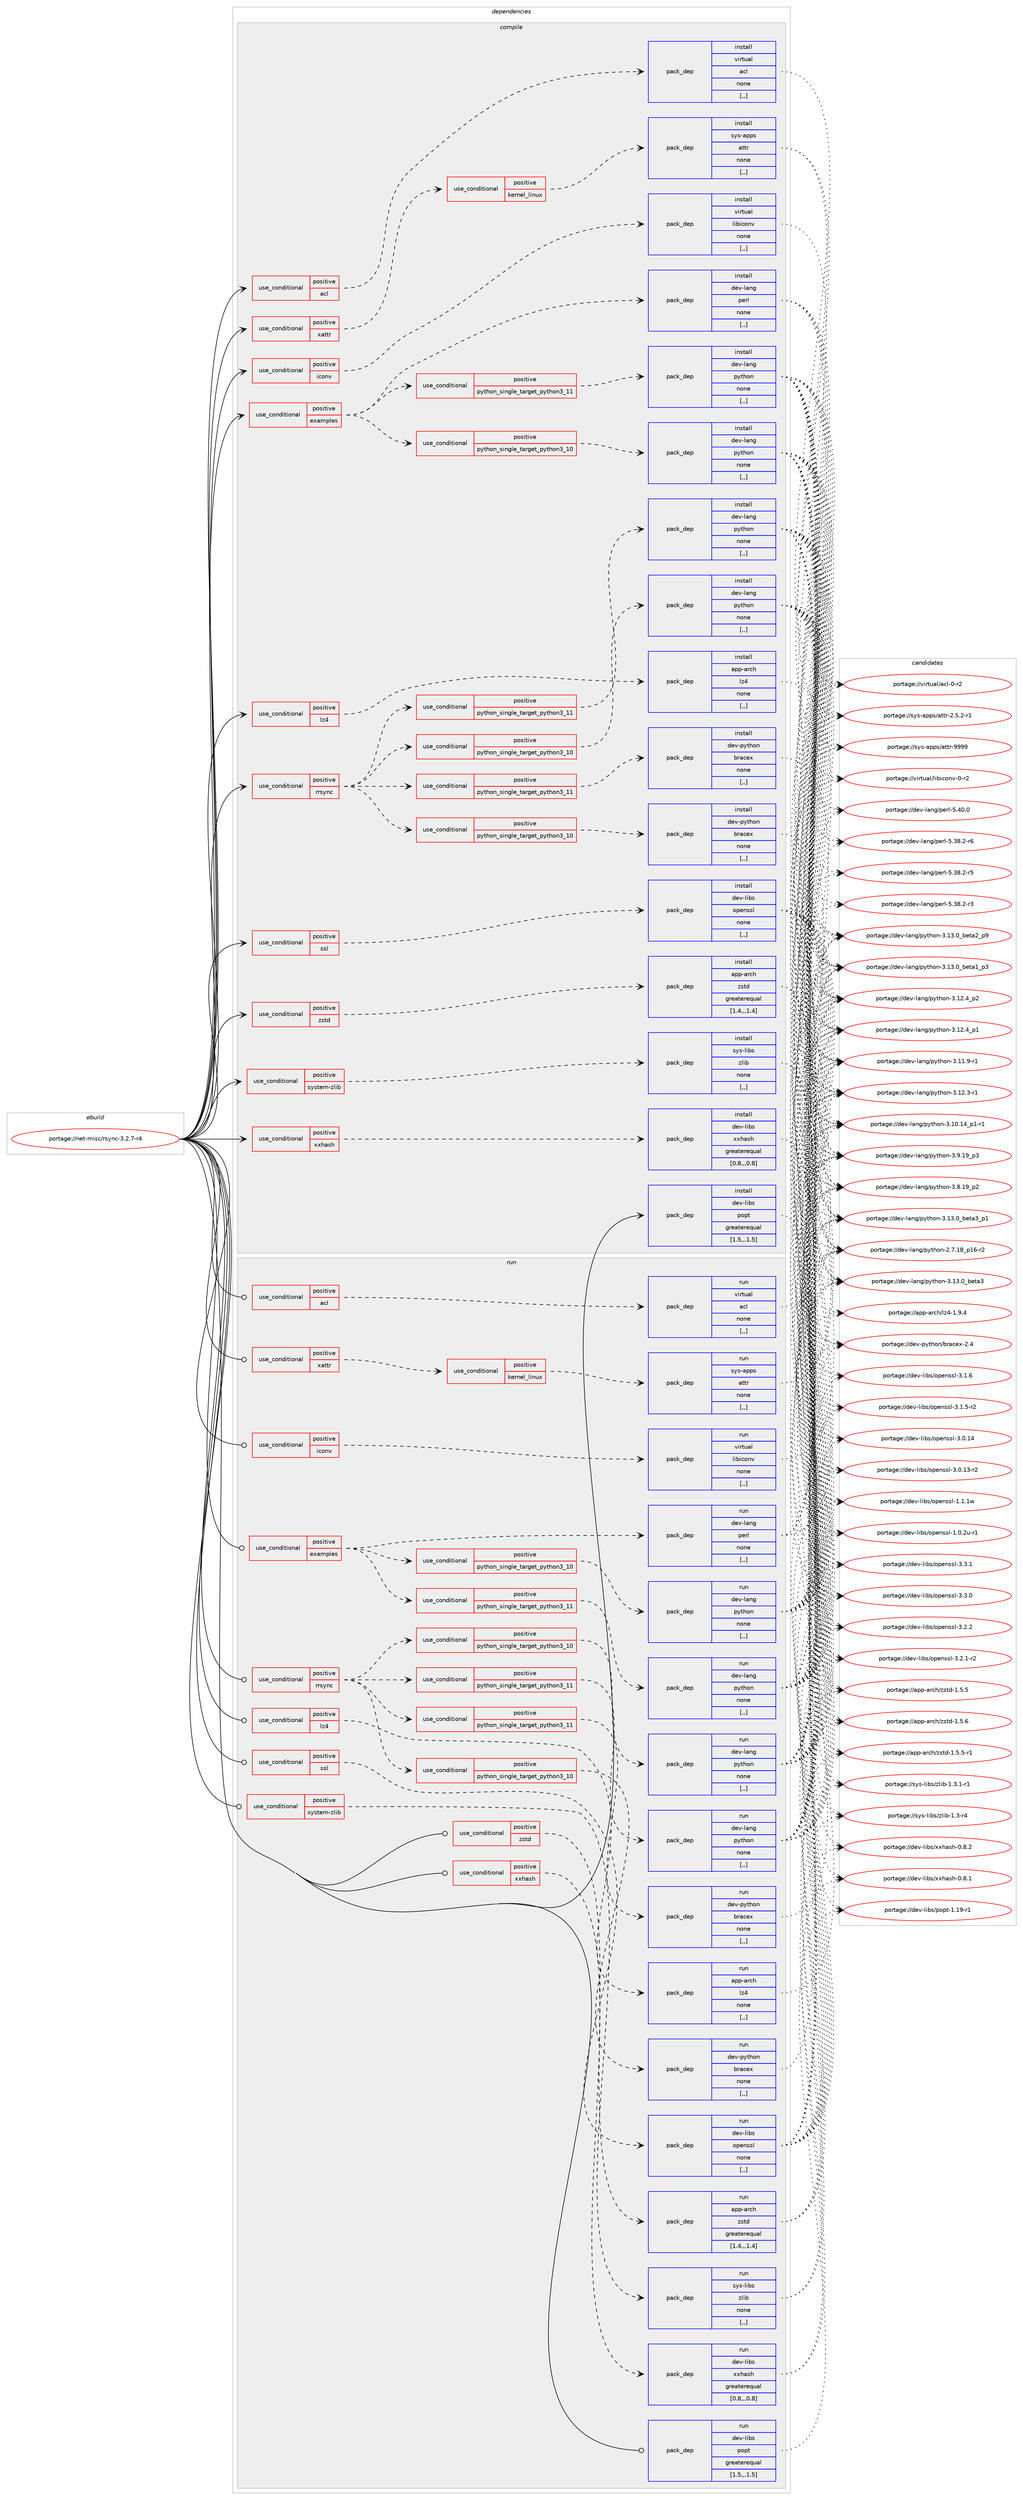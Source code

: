 digraph prolog {

# *************
# Graph options
# *************

newrank=true;
concentrate=true;
compound=true;
graph [rankdir=LR,fontname=Helvetica,fontsize=10,ranksep=1.5];#, ranksep=2.5, nodesep=0.2];
edge  [arrowhead=vee];
node  [fontname=Helvetica,fontsize=10];

# **********
# The ebuild
# **********

subgraph cluster_leftcol {
color=gray;
rank=same;
label=<<i>ebuild</i>>;
id [label="portage://net-misc/rsync-3.2.7-r4", color=red, width=4, href="../net-misc/rsync-3.2.7-r4.svg"];
}

# ****************
# The dependencies
# ****************

subgraph cluster_midcol {
color=gray;
label=<<i>dependencies</i>>;
subgraph cluster_compile {
fillcolor="#eeeeee";
style=filled;
label=<<i>compile</i>>;
subgraph cond98300 {
dependency372458 [label=<<TABLE BORDER="0" CELLBORDER="1" CELLSPACING="0" CELLPADDING="4"><TR><TD ROWSPAN="3" CELLPADDING="10">use_conditional</TD></TR><TR><TD>positive</TD></TR><TR><TD>acl</TD></TR></TABLE>>, shape=none, color=red];
subgraph pack271463 {
dependency372459 [label=<<TABLE BORDER="0" CELLBORDER="1" CELLSPACING="0" CELLPADDING="4" WIDTH="220"><TR><TD ROWSPAN="6" CELLPADDING="30">pack_dep</TD></TR><TR><TD WIDTH="110">install</TD></TR><TR><TD>virtual</TD></TR><TR><TD>acl</TD></TR><TR><TD>none</TD></TR><TR><TD>[,,]</TD></TR></TABLE>>, shape=none, color=blue];
}
dependency372458:e -> dependency372459:w [weight=20,style="dashed",arrowhead="vee"];
}
id:e -> dependency372458:w [weight=20,style="solid",arrowhead="vee"];
subgraph cond98301 {
dependency372460 [label=<<TABLE BORDER="0" CELLBORDER="1" CELLSPACING="0" CELLPADDING="4"><TR><TD ROWSPAN="3" CELLPADDING="10">use_conditional</TD></TR><TR><TD>positive</TD></TR><TR><TD>examples</TD></TR></TABLE>>, shape=none, color=red];
subgraph cond98302 {
dependency372461 [label=<<TABLE BORDER="0" CELLBORDER="1" CELLSPACING="0" CELLPADDING="4"><TR><TD ROWSPAN="3" CELLPADDING="10">use_conditional</TD></TR><TR><TD>positive</TD></TR><TR><TD>python_single_target_python3_10</TD></TR></TABLE>>, shape=none, color=red];
subgraph pack271464 {
dependency372462 [label=<<TABLE BORDER="0" CELLBORDER="1" CELLSPACING="0" CELLPADDING="4" WIDTH="220"><TR><TD ROWSPAN="6" CELLPADDING="30">pack_dep</TD></TR><TR><TD WIDTH="110">install</TD></TR><TR><TD>dev-lang</TD></TR><TR><TD>python</TD></TR><TR><TD>none</TD></TR><TR><TD>[,,]</TD></TR></TABLE>>, shape=none, color=blue];
}
dependency372461:e -> dependency372462:w [weight=20,style="dashed",arrowhead="vee"];
}
dependency372460:e -> dependency372461:w [weight=20,style="dashed",arrowhead="vee"];
subgraph cond98303 {
dependency372463 [label=<<TABLE BORDER="0" CELLBORDER="1" CELLSPACING="0" CELLPADDING="4"><TR><TD ROWSPAN="3" CELLPADDING="10">use_conditional</TD></TR><TR><TD>positive</TD></TR><TR><TD>python_single_target_python3_11</TD></TR></TABLE>>, shape=none, color=red];
subgraph pack271465 {
dependency372464 [label=<<TABLE BORDER="0" CELLBORDER="1" CELLSPACING="0" CELLPADDING="4" WIDTH="220"><TR><TD ROWSPAN="6" CELLPADDING="30">pack_dep</TD></TR><TR><TD WIDTH="110">install</TD></TR><TR><TD>dev-lang</TD></TR><TR><TD>python</TD></TR><TR><TD>none</TD></TR><TR><TD>[,,]</TD></TR></TABLE>>, shape=none, color=blue];
}
dependency372463:e -> dependency372464:w [weight=20,style="dashed",arrowhead="vee"];
}
dependency372460:e -> dependency372463:w [weight=20,style="dashed",arrowhead="vee"];
subgraph pack271466 {
dependency372465 [label=<<TABLE BORDER="0" CELLBORDER="1" CELLSPACING="0" CELLPADDING="4" WIDTH="220"><TR><TD ROWSPAN="6" CELLPADDING="30">pack_dep</TD></TR><TR><TD WIDTH="110">install</TD></TR><TR><TD>dev-lang</TD></TR><TR><TD>perl</TD></TR><TR><TD>none</TD></TR><TR><TD>[,,]</TD></TR></TABLE>>, shape=none, color=blue];
}
dependency372460:e -> dependency372465:w [weight=20,style="dashed",arrowhead="vee"];
}
id:e -> dependency372460:w [weight=20,style="solid",arrowhead="vee"];
subgraph cond98304 {
dependency372466 [label=<<TABLE BORDER="0" CELLBORDER="1" CELLSPACING="0" CELLPADDING="4"><TR><TD ROWSPAN="3" CELLPADDING="10">use_conditional</TD></TR><TR><TD>positive</TD></TR><TR><TD>iconv</TD></TR></TABLE>>, shape=none, color=red];
subgraph pack271467 {
dependency372467 [label=<<TABLE BORDER="0" CELLBORDER="1" CELLSPACING="0" CELLPADDING="4" WIDTH="220"><TR><TD ROWSPAN="6" CELLPADDING="30">pack_dep</TD></TR><TR><TD WIDTH="110">install</TD></TR><TR><TD>virtual</TD></TR><TR><TD>libiconv</TD></TR><TR><TD>none</TD></TR><TR><TD>[,,]</TD></TR></TABLE>>, shape=none, color=blue];
}
dependency372466:e -> dependency372467:w [weight=20,style="dashed",arrowhead="vee"];
}
id:e -> dependency372466:w [weight=20,style="solid",arrowhead="vee"];
subgraph cond98305 {
dependency372468 [label=<<TABLE BORDER="0" CELLBORDER="1" CELLSPACING="0" CELLPADDING="4"><TR><TD ROWSPAN="3" CELLPADDING="10">use_conditional</TD></TR><TR><TD>positive</TD></TR><TR><TD>lz4</TD></TR></TABLE>>, shape=none, color=red];
subgraph pack271468 {
dependency372469 [label=<<TABLE BORDER="0" CELLBORDER="1" CELLSPACING="0" CELLPADDING="4" WIDTH="220"><TR><TD ROWSPAN="6" CELLPADDING="30">pack_dep</TD></TR><TR><TD WIDTH="110">install</TD></TR><TR><TD>app-arch</TD></TR><TR><TD>lz4</TD></TR><TR><TD>none</TD></TR><TR><TD>[,,]</TD></TR></TABLE>>, shape=none, color=blue];
}
dependency372468:e -> dependency372469:w [weight=20,style="dashed",arrowhead="vee"];
}
id:e -> dependency372468:w [weight=20,style="solid",arrowhead="vee"];
subgraph cond98306 {
dependency372470 [label=<<TABLE BORDER="0" CELLBORDER="1" CELLSPACING="0" CELLPADDING="4"><TR><TD ROWSPAN="3" CELLPADDING="10">use_conditional</TD></TR><TR><TD>positive</TD></TR><TR><TD>rrsync</TD></TR></TABLE>>, shape=none, color=red];
subgraph cond98307 {
dependency372471 [label=<<TABLE BORDER="0" CELLBORDER="1" CELLSPACING="0" CELLPADDING="4"><TR><TD ROWSPAN="3" CELLPADDING="10">use_conditional</TD></TR><TR><TD>positive</TD></TR><TR><TD>python_single_target_python3_10</TD></TR></TABLE>>, shape=none, color=red];
subgraph pack271469 {
dependency372472 [label=<<TABLE BORDER="0" CELLBORDER="1" CELLSPACING="0" CELLPADDING="4" WIDTH="220"><TR><TD ROWSPAN="6" CELLPADDING="30">pack_dep</TD></TR><TR><TD WIDTH="110">install</TD></TR><TR><TD>dev-lang</TD></TR><TR><TD>python</TD></TR><TR><TD>none</TD></TR><TR><TD>[,,]</TD></TR></TABLE>>, shape=none, color=blue];
}
dependency372471:e -> dependency372472:w [weight=20,style="dashed",arrowhead="vee"];
}
dependency372470:e -> dependency372471:w [weight=20,style="dashed",arrowhead="vee"];
subgraph cond98308 {
dependency372473 [label=<<TABLE BORDER="0" CELLBORDER="1" CELLSPACING="0" CELLPADDING="4"><TR><TD ROWSPAN="3" CELLPADDING="10">use_conditional</TD></TR><TR><TD>positive</TD></TR><TR><TD>python_single_target_python3_11</TD></TR></TABLE>>, shape=none, color=red];
subgraph pack271470 {
dependency372474 [label=<<TABLE BORDER="0" CELLBORDER="1" CELLSPACING="0" CELLPADDING="4" WIDTH="220"><TR><TD ROWSPAN="6" CELLPADDING="30">pack_dep</TD></TR><TR><TD WIDTH="110">install</TD></TR><TR><TD>dev-lang</TD></TR><TR><TD>python</TD></TR><TR><TD>none</TD></TR><TR><TD>[,,]</TD></TR></TABLE>>, shape=none, color=blue];
}
dependency372473:e -> dependency372474:w [weight=20,style="dashed",arrowhead="vee"];
}
dependency372470:e -> dependency372473:w [weight=20,style="dashed",arrowhead="vee"];
subgraph cond98309 {
dependency372475 [label=<<TABLE BORDER="0" CELLBORDER="1" CELLSPACING="0" CELLPADDING="4"><TR><TD ROWSPAN="3" CELLPADDING="10">use_conditional</TD></TR><TR><TD>positive</TD></TR><TR><TD>python_single_target_python3_10</TD></TR></TABLE>>, shape=none, color=red];
subgraph pack271471 {
dependency372476 [label=<<TABLE BORDER="0" CELLBORDER="1" CELLSPACING="0" CELLPADDING="4" WIDTH="220"><TR><TD ROWSPAN="6" CELLPADDING="30">pack_dep</TD></TR><TR><TD WIDTH="110">install</TD></TR><TR><TD>dev-python</TD></TR><TR><TD>bracex</TD></TR><TR><TD>none</TD></TR><TR><TD>[,,]</TD></TR></TABLE>>, shape=none, color=blue];
}
dependency372475:e -> dependency372476:w [weight=20,style="dashed",arrowhead="vee"];
}
dependency372470:e -> dependency372475:w [weight=20,style="dashed",arrowhead="vee"];
subgraph cond98310 {
dependency372477 [label=<<TABLE BORDER="0" CELLBORDER="1" CELLSPACING="0" CELLPADDING="4"><TR><TD ROWSPAN="3" CELLPADDING="10">use_conditional</TD></TR><TR><TD>positive</TD></TR><TR><TD>python_single_target_python3_11</TD></TR></TABLE>>, shape=none, color=red];
subgraph pack271472 {
dependency372478 [label=<<TABLE BORDER="0" CELLBORDER="1" CELLSPACING="0" CELLPADDING="4" WIDTH="220"><TR><TD ROWSPAN="6" CELLPADDING="30">pack_dep</TD></TR><TR><TD WIDTH="110">install</TD></TR><TR><TD>dev-python</TD></TR><TR><TD>bracex</TD></TR><TR><TD>none</TD></TR><TR><TD>[,,]</TD></TR></TABLE>>, shape=none, color=blue];
}
dependency372477:e -> dependency372478:w [weight=20,style="dashed",arrowhead="vee"];
}
dependency372470:e -> dependency372477:w [weight=20,style="dashed",arrowhead="vee"];
}
id:e -> dependency372470:w [weight=20,style="solid",arrowhead="vee"];
subgraph cond98311 {
dependency372479 [label=<<TABLE BORDER="0" CELLBORDER="1" CELLSPACING="0" CELLPADDING="4"><TR><TD ROWSPAN="3" CELLPADDING="10">use_conditional</TD></TR><TR><TD>positive</TD></TR><TR><TD>ssl</TD></TR></TABLE>>, shape=none, color=red];
subgraph pack271473 {
dependency372480 [label=<<TABLE BORDER="0" CELLBORDER="1" CELLSPACING="0" CELLPADDING="4" WIDTH="220"><TR><TD ROWSPAN="6" CELLPADDING="30">pack_dep</TD></TR><TR><TD WIDTH="110">install</TD></TR><TR><TD>dev-libs</TD></TR><TR><TD>openssl</TD></TR><TR><TD>none</TD></TR><TR><TD>[,,]</TD></TR></TABLE>>, shape=none, color=blue];
}
dependency372479:e -> dependency372480:w [weight=20,style="dashed",arrowhead="vee"];
}
id:e -> dependency372479:w [weight=20,style="solid",arrowhead="vee"];
subgraph cond98312 {
dependency372481 [label=<<TABLE BORDER="0" CELLBORDER="1" CELLSPACING="0" CELLPADDING="4"><TR><TD ROWSPAN="3" CELLPADDING="10">use_conditional</TD></TR><TR><TD>positive</TD></TR><TR><TD>system-zlib</TD></TR></TABLE>>, shape=none, color=red];
subgraph pack271474 {
dependency372482 [label=<<TABLE BORDER="0" CELLBORDER="1" CELLSPACING="0" CELLPADDING="4" WIDTH="220"><TR><TD ROWSPAN="6" CELLPADDING="30">pack_dep</TD></TR><TR><TD WIDTH="110">install</TD></TR><TR><TD>sys-libs</TD></TR><TR><TD>zlib</TD></TR><TR><TD>none</TD></TR><TR><TD>[,,]</TD></TR></TABLE>>, shape=none, color=blue];
}
dependency372481:e -> dependency372482:w [weight=20,style="dashed",arrowhead="vee"];
}
id:e -> dependency372481:w [weight=20,style="solid",arrowhead="vee"];
subgraph cond98313 {
dependency372483 [label=<<TABLE BORDER="0" CELLBORDER="1" CELLSPACING="0" CELLPADDING="4"><TR><TD ROWSPAN="3" CELLPADDING="10">use_conditional</TD></TR><TR><TD>positive</TD></TR><TR><TD>xattr</TD></TR></TABLE>>, shape=none, color=red];
subgraph cond98314 {
dependency372484 [label=<<TABLE BORDER="0" CELLBORDER="1" CELLSPACING="0" CELLPADDING="4"><TR><TD ROWSPAN="3" CELLPADDING="10">use_conditional</TD></TR><TR><TD>positive</TD></TR><TR><TD>kernel_linux</TD></TR></TABLE>>, shape=none, color=red];
subgraph pack271475 {
dependency372485 [label=<<TABLE BORDER="0" CELLBORDER="1" CELLSPACING="0" CELLPADDING="4" WIDTH="220"><TR><TD ROWSPAN="6" CELLPADDING="30">pack_dep</TD></TR><TR><TD WIDTH="110">install</TD></TR><TR><TD>sys-apps</TD></TR><TR><TD>attr</TD></TR><TR><TD>none</TD></TR><TR><TD>[,,]</TD></TR></TABLE>>, shape=none, color=blue];
}
dependency372484:e -> dependency372485:w [weight=20,style="dashed",arrowhead="vee"];
}
dependency372483:e -> dependency372484:w [weight=20,style="dashed",arrowhead="vee"];
}
id:e -> dependency372483:w [weight=20,style="solid",arrowhead="vee"];
subgraph cond98315 {
dependency372486 [label=<<TABLE BORDER="0" CELLBORDER="1" CELLSPACING="0" CELLPADDING="4"><TR><TD ROWSPAN="3" CELLPADDING="10">use_conditional</TD></TR><TR><TD>positive</TD></TR><TR><TD>xxhash</TD></TR></TABLE>>, shape=none, color=red];
subgraph pack271476 {
dependency372487 [label=<<TABLE BORDER="0" CELLBORDER="1" CELLSPACING="0" CELLPADDING="4" WIDTH="220"><TR><TD ROWSPAN="6" CELLPADDING="30">pack_dep</TD></TR><TR><TD WIDTH="110">install</TD></TR><TR><TD>dev-libs</TD></TR><TR><TD>xxhash</TD></TR><TR><TD>greaterequal</TD></TR><TR><TD>[0.8,,,0.8]</TD></TR></TABLE>>, shape=none, color=blue];
}
dependency372486:e -> dependency372487:w [weight=20,style="dashed",arrowhead="vee"];
}
id:e -> dependency372486:w [weight=20,style="solid",arrowhead="vee"];
subgraph cond98316 {
dependency372488 [label=<<TABLE BORDER="0" CELLBORDER="1" CELLSPACING="0" CELLPADDING="4"><TR><TD ROWSPAN="3" CELLPADDING="10">use_conditional</TD></TR><TR><TD>positive</TD></TR><TR><TD>zstd</TD></TR></TABLE>>, shape=none, color=red];
subgraph pack271477 {
dependency372489 [label=<<TABLE BORDER="0" CELLBORDER="1" CELLSPACING="0" CELLPADDING="4" WIDTH="220"><TR><TD ROWSPAN="6" CELLPADDING="30">pack_dep</TD></TR><TR><TD WIDTH="110">install</TD></TR><TR><TD>app-arch</TD></TR><TR><TD>zstd</TD></TR><TR><TD>greaterequal</TD></TR><TR><TD>[1.4,,,1.4]</TD></TR></TABLE>>, shape=none, color=blue];
}
dependency372488:e -> dependency372489:w [weight=20,style="dashed",arrowhead="vee"];
}
id:e -> dependency372488:w [weight=20,style="solid",arrowhead="vee"];
subgraph pack271478 {
dependency372490 [label=<<TABLE BORDER="0" CELLBORDER="1" CELLSPACING="0" CELLPADDING="4" WIDTH="220"><TR><TD ROWSPAN="6" CELLPADDING="30">pack_dep</TD></TR><TR><TD WIDTH="110">install</TD></TR><TR><TD>dev-libs</TD></TR><TR><TD>popt</TD></TR><TR><TD>greaterequal</TD></TR><TR><TD>[1.5,,,1.5]</TD></TR></TABLE>>, shape=none, color=blue];
}
id:e -> dependency372490:w [weight=20,style="solid",arrowhead="vee"];
}
subgraph cluster_compileandrun {
fillcolor="#eeeeee";
style=filled;
label=<<i>compile and run</i>>;
}
subgraph cluster_run {
fillcolor="#eeeeee";
style=filled;
label=<<i>run</i>>;
subgraph cond98317 {
dependency372491 [label=<<TABLE BORDER="0" CELLBORDER="1" CELLSPACING="0" CELLPADDING="4"><TR><TD ROWSPAN="3" CELLPADDING="10">use_conditional</TD></TR><TR><TD>positive</TD></TR><TR><TD>acl</TD></TR></TABLE>>, shape=none, color=red];
subgraph pack271479 {
dependency372492 [label=<<TABLE BORDER="0" CELLBORDER="1" CELLSPACING="0" CELLPADDING="4" WIDTH="220"><TR><TD ROWSPAN="6" CELLPADDING="30">pack_dep</TD></TR><TR><TD WIDTH="110">run</TD></TR><TR><TD>virtual</TD></TR><TR><TD>acl</TD></TR><TR><TD>none</TD></TR><TR><TD>[,,]</TD></TR></TABLE>>, shape=none, color=blue];
}
dependency372491:e -> dependency372492:w [weight=20,style="dashed",arrowhead="vee"];
}
id:e -> dependency372491:w [weight=20,style="solid",arrowhead="odot"];
subgraph cond98318 {
dependency372493 [label=<<TABLE BORDER="0" CELLBORDER="1" CELLSPACING="0" CELLPADDING="4"><TR><TD ROWSPAN="3" CELLPADDING="10">use_conditional</TD></TR><TR><TD>positive</TD></TR><TR><TD>examples</TD></TR></TABLE>>, shape=none, color=red];
subgraph cond98319 {
dependency372494 [label=<<TABLE BORDER="0" CELLBORDER="1" CELLSPACING="0" CELLPADDING="4"><TR><TD ROWSPAN="3" CELLPADDING="10">use_conditional</TD></TR><TR><TD>positive</TD></TR><TR><TD>python_single_target_python3_10</TD></TR></TABLE>>, shape=none, color=red];
subgraph pack271480 {
dependency372495 [label=<<TABLE BORDER="0" CELLBORDER="1" CELLSPACING="0" CELLPADDING="4" WIDTH="220"><TR><TD ROWSPAN="6" CELLPADDING="30">pack_dep</TD></TR><TR><TD WIDTH="110">run</TD></TR><TR><TD>dev-lang</TD></TR><TR><TD>python</TD></TR><TR><TD>none</TD></TR><TR><TD>[,,]</TD></TR></TABLE>>, shape=none, color=blue];
}
dependency372494:e -> dependency372495:w [weight=20,style="dashed",arrowhead="vee"];
}
dependency372493:e -> dependency372494:w [weight=20,style="dashed",arrowhead="vee"];
subgraph cond98320 {
dependency372496 [label=<<TABLE BORDER="0" CELLBORDER="1" CELLSPACING="0" CELLPADDING="4"><TR><TD ROWSPAN="3" CELLPADDING="10">use_conditional</TD></TR><TR><TD>positive</TD></TR><TR><TD>python_single_target_python3_11</TD></TR></TABLE>>, shape=none, color=red];
subgraph pack271481 {
dependency372497 [label=<<TABLE BORDER="0" CELLBORDER="1" CELLSPACING="0" CELLPADDING="4" WIDTH="220"><TR><TD ROWSPAN="6" CELLPADDING="30">pack_dep</TD></TR><TR><TD WIDTH="110">run</TD></TR><TR><TD>dev-lang</TD></TR><TR><TD>python</TD></TR><TR><TD>none</TD></TR><TR><TD>[,,]</TD></TR></TABLE>>, shape=none, color=blue];
}
dependency372496:e -> dependency372497:w [weight=20,style="dashed",arrowhead="vee"];
}
dependency372493:e -> dependency372496:w [weight=20,style="dashed",arrowhead="vee"];
subgraph pack271482 {
dependency372498 [label=<<TABLE BORDER="0" CELLBORDER="1" CELLSPACING="0" CELLPADDING="4" WIDTH="220"><TR><TD ROWSPAN="6" CELLPADDING="30">pack_dep</TD></TR><TR><TD WIDTH="110">run</TD></TR><TR><TD>dev-lang</TD></TR><TR><TD>perl</TD></TR><TR><TD>none</TD></TR><TR><TD>[,,]</TD></TR></TABLE>>, shape=none, color=blue];
}
dependency372493:e -> dependency372498:w [weight=20,style="dashed",arrowhead="vee"];
}
id:e -> dependency372493:w [weight=20,style="solid",arrowhead="odot"];
subgraph cond98321 {
dependency372499 [label=<<TABLE BORDER="0" CELLBORDER="1" CELLSPACING="0" CELLPADDING="4"><TR><TD ROWSPAN="3" CELLPADDING="10">use_conditional</TD></TR><TR><TD>positive</TD></TR><TR><TD>iconv</TD></TR></TABLE>>, shape=none, color=red];
subgraph pack271483 {
dependency372500 [label=<<TABLE BORDER="0" CELLBORDER="1" CELLSPACING="0" CELLPADDING="4" WIDTH="220"><TR><TD ROWSPAN="6" CELLPADDING="30">pack_dep</TD></TR><TR><TD WIDTH="110">run</TD></TR><TR><TD>virtual</TD></TR><TR><TD>libiconv</TD></TR><TR><TD>none</TD></TR><TR><TD>[,,]</TD></TR></TABLE>>, shape=none, color=blue];
}
dependency372499:e -> dependency372500:w [weight=20,style="dashed",arrowhead="vee"];
}
id:e -> dependency372499:w [weight=20,style="solid",arrowhead="odot"];
subgraph cond98322 {
dependency372501 [label=<<TABLE BORDER="0" CELLBORDER="1" CELLSPACING="0" CELLPADDING="4"><TR><TD ROWSPAN="3" CELLPADDING="10">use_conditional</TD></TR><TR><TD>positive</TD></TR><TR><TD>lz4</TD></TR></TABLE>>, shape=none, color=red];
subgraph pack271484 {
dependency372502 [label=<<TABLE BORDER="0" CELLBORDER="1" CELLSPACING="0" CELLPADDING="4" WIDTH="220"><TR><TD ROWSPAN="6" CELLPADDING="30">pack_dep</TD></TR><TR><TD WIDTH="110">run</TD></TR><TR><TD>app-arch</TD></TR><TR><TD>lz4</TD></TR><TR><TD>none</TD></TR><TR><TD>[,,]</TD></TR></TABLE>>, shape=none, color=blue];
}
dependency372501:e -> dependency372502:w [weight=20,style="dashed",arrowhead="vee"];
}
id:e -> dependency372501:w [weight=20,style="solid",arrowhead="odot"];
subgraph cond98323 {
dependency372503 [label=<<TABLE BORDER="0" CELLBORDER="1" CELLSPACING="0" CELLPADDING="4"><TR><TD ROWSPAN="3" CELLPADDING="10">use_conditional</TD></TR><TR><TD>positive</TD></TR><TR><TD>rrsync</TD></TR></TABLE>>, shape=none, color=red];
subgraph cond98324 {
dependency372504 [label=<<TABLE BORDER="0" CELLBORDER="1" CELLSPACING="0" CELLPADDING="4"><TR><TD ROWSPAN="3" CELLPADDING="10">use_conditional</TD></TR><TR><TD>positive</TD></TR><TR><TD>python_single_target_python3_10</TD></TR></TABLE>>, shape=none, color=red];
subgraph pack271485 {
dependency372505 [label=<<TABLE BORDER="0" CELLBORDER="1" CELLSPACING="0" CELLPADDING="4" WIDTH="220"><TR><TD ROWSPAN="6" CELLPADDING="30">pack_dep</TD></TR><TR><TD WIDTH="110">run</TD></TR><TR><TD>dev-lang</TD></TR><TR><TD>python</TD></TR><TR><TD>none</TD></TR><TR><TD>[,,]</TD></TR></TABLE>>, shape=none, color=blue];
}
dependency372504:e -> dependency372505:w [weight=20,style="dashed",arrowhead="vee"];
}
dependency372503:e -> dependency372504:w [weight=20,style="dashed",arrowhead="vee"];
subgraph cond98325 {
dependency372506 [label=<<TABLE BORDER="0" CELLBORDER="1" CELLSPACING="0" CELLPADDING="4"><TR><TD ROWSPAN="3" CELLPADDING="10">use_conditional</TD></TR><TR><TD>positive</TD></TR><TR><TD>python_single_target_python3_11</TD></TR></TABLE>>, shape=none, color=red];
subgraph pack271486 {
dependency372507 [label=<<TABLE BORDER="0" CELLBORDER="1" CELLSPACING="0" CELLPADDING="4" WIDTH="220"><TR><TD ROWSPAN="6" CELLPADDING="30">pack_dep</TD></TR><TR><TD WIDTH="110">run</TD></TR><TR><TD>dev-lang</TD></TR><TR><TD>python</TD></TR><TR><TD>none</TD></TR><TR><TD>[,,]</TD></TR></TABLE>>, shape=none, color=blue];
}
dependency372506:e -> dependency372507:w [weight=20,style="dashed",arrowhead="vee"];
}
dependency372503:e -> dependency372506:w [weight=20,style="dashed",arrowhead="vee"];
subgraph cond98326 {
dependency372508 [label=<<TABLE BORDER="0" CELLBORDER="1" CELLSPACING="0" CELLPADDING="4"><TR><TD ROWSPAN="3" CELLPADDING="10">use_conditional</TD></TR><TR><TD>positive</TD></TR><TR><TD>python_single_target_python3_10</TD></TR></TABLE>>, shape=none, color=red];
subgraph pack271487 {
dependency372509 [label=<<TABLE BORDER="0" CELLBORDER="1" CELLSPACING="0" CELLPADDING="4" WIDTH="220"><TR><TD ROWSPAN="6" CELLPADDING="30">pack_dep</TD></TR><TR><TD WIDTH="110">run</TD></TR><TR><TD>dev-python</TD></TR><TR><TD>bracex</TD></TR><TR><TD>none</TD></TR><TR><TD>[,,]</TD></TR></TABLE>>, shape=none, color=blue];
}
dependency372508:e -> dependency372509:w [weight=20,style="dashed",arrowhead="vee"];
}
dependency372503:e -> dependency372508:w [weight=20,style="dashed",arrowhead="vee"];
subgraph cond98327 {
dependency372510 [label=<<TABLE BORDER="0" CELLBORDER="1" CELLSPACING="0" CELLPADDING="4"><TR><TD ROWSPAN="3" CELLPADDING="10">use_conditional</TD></TR><TR><TD>positive</TD></TR><TR><TD>python_single_target_python3_11</TD></TR></TABLE>>, shape=none, color=red];
subgraph pack271488 {
dependency372511 [label=<<TABLE BORDER="0" CELLBORDER="1" CELLSPACING="0" CELLPADDING="4" WIDTH="220"><TR><TD ROWSPAN="6" CELLPADDING="30">pack_dep</TD></TR><TR><TD WIDTH="110">run</TD></TR><TR><TD>dev-python</TD></TR><TR><TD>bracex</TD></TR><TR><TD>none</TD></TR><TR><TD>[,,]</TD></TR></TABLE>>, shape=none, color=blue];
}
dependency372510:e -> dependency372511:w [weight=20,style="dashed",arrowhead="vee"];
}
dependency372503:e -> dependency372510:w [weight=20,style="dashed",arrowhead="vee"];
}
id:e -> dependency372503:w [weight=20,style="solid",arrowhead="odot"];
subgraph cond98328 {
dependency372512 [label=<<TABLE BORDER="0" CELLBORDER="1" CELLSPACING="0" CELLPADDING="4"><TR><TD ROWSPAN="3" CELLPADDING="10">use_conditional</TD></TR><TR><TD>positive</TD></TR><TR><TD>ssl</TD></TR></TABLE>>, shape=none, color=red];
subgraph pack271489 {
dependency372513 [label=<<TABLE BORDER="0" CELLBORDER="1" CELLSPACING="0" CELLPADDING="4" WIDTH="220"><TR><TD ROWSPAN="6" CELLPADDING="30">pack_dep</TD></TR><TR><TD WIDTH="110">run</TD></TR><TR><TD>dev-libs</TD></TR><TR><TD>openssl</TD></TR><TR><TD>none</TD></TR><TR><TD>[,,]</TD></TR></TABLE>>, shape=none, color=blue];
}
dependency372512:e -> dependency372513:w [weight=20,style="dashed",arrowhead="vee"];
}
id:e -> dependency372512:w [weight=20,style="solid",arrowhead="odot"];
subgraph cond98329 {
dependency372514 [label=<<TABLE BORDER="0" CELLBORDER="1" CELLSPACING="0" CELLPADDING="4"><TR><TD ROWSPAN="3" CELLPADDING="10">use_conditional</TD></TR><TR><TD>positive</TD></TR><TR><TD>system-zlib</TD></TR></TABLE>>, shape=none, color=red];
subgraph pack271490 {
dependency372515 [label=<<TABLE BORDER="0" CELLBORDER="1" CELLSPACING="0" CELLPADDING="4" WIDTH="220"><TR><TD ROWSPAN="6" CELLPADDING="30">pack_dep</TD></TR><TR><TD WIDTH="110">run</TD></TR><TR><TD>sys-libs</TD></TR><TR><TD>zlib</TD></TR><TR><TD>none</TD></TR><TR><TD>[,,]</TD></TR></TABLE>>, shape=none, color=blue];
}
dependency372514:e -> dependency372515:w [weight=20,style="dashed",arrowhead="vee"];
}
id:e -> dependency372514:w [weight=20,style="solid",arrowhead="odot"];
subgraph cond98330 {
dependency372516 [label=<<TABLE BORDER="0" CELLBORDER="1" CELLSPACING="0" CELLPADDING="4"><TR><TD ROWSPAN="3" CELLPADDING="10">use_conditional</TD></TR><TR><TD>positive</TD></TR><TR><TD>xattr</TD></TR></TABLE>>, shape=none, color=red];
subgraph cond98331 {
dependency372517 [label=<<TABLE BORDER="0" CELLBORDER="1" CELLSPACING="0" CELLPADDING="4"><TR><TD ROWSPAN="3" CELLPADDING="10">use_conditional</TD></TR><TR><TD>positive</TD></TR><TR><TD>kernel_linux</TD></TR></TABLE>>, shape=none, color=red];
subgraph pack271491 {
dependency372518 [label=<<TABLE BORDER="0" CELLBORDER="1" CELLSPACING="0" CELLPADDING="4" WIDTH="220"><TR><TD ROWSPAN="6" CELLPADDING="30">pack_dep</TD></TR><TR><TD WIDTH="110">run</TD></TR><TR><TD>sys-apps</TD></TR><TR><TD>attr</TD></TR><TR><TD>none</TD></TR><TR><TD>[,,]</TD></TR></TABLE>>, shape=none, color=blue];
}
dependency372517:e -> dependency372518:w [weight=20,style="dashed",arrowhead="vee"];
}
dependency372516:e -> dependency372517:w [weight=20,style="dashed",arrowhead="vee"];
}
id:e -> dependency372516:w [weight=20,style="solid",arrowhead="odot"];
subgraph cond98332 {
dependency372519 [label=<<TABLE BORDER="0" CELLBORDER="1" CELLSPACING="0" CELLPADDING="4"><TR><TD ROWSPAN="3" CELLPADDING="10">use_conditional</TD></TR><TR><TD>positive</TD></TR><TR><TD>xxhash</TD></TR></TABLE>>, shape=none, color=red];
subgraph pack271492 {
dependency372520 [label=<<TABLE BORDER="0" CELLBORDER="1" CELLSPACING="0" CELLPADDING="4" WIDTH="220"><TR><TD ROWSPAN="6" CELLPADDING="30">pack_dep</TD></TR><TR><TD WIDTH="110">run</TD></TR><TR><TD>dev-libs</TD></TR><TR><TD>xxhash</TD></TR><TR><TD>greaterequal</TD></TR><TR><TD>[0.8,,,0.8]</TD></TR></TABLE>>, shape=none, color=blue];
}
dependency372519:e -> dependency372520:w [weight=20,style="dashed",arrowhead="vee"];
}
id:e -> dependency372519:w [weight=20,style="solid",arrowhead="odot"];
subgraph cond98333 {
dependency372521 [label=<<TABLE BORDER="0" CELLBORDER="1" CELLSPACING="0" CELLPADDING="4"><TR><TD ROWSPAN="3" CELLPADDING="10">use_conditional</TD></TR><TR><TD>positive</TD></TR><TR><TD>zstd</TD></TR></TABLE>>, shape=none, color=red];
subgraph pack271493 {
dependency372522 [label=<<TABLE BORDER="0" CELLBORDER="1" CELLSPACING="0" CELLPADDING="4" WIDTH="220"><TR><TD ROWSPAN="6" CELLPADDING="30">pack_dep</TD></TR><TR><TD WIDTH="110">run</TD></TR><TR><TD>app-arch</TD></TR><TR><TD>zstd</TD></TR><TR><TD>greaterequal</TD></TR><TR><TD>[1.4,,,1.4]</TD></TR></TABLE>>, shape=none, color=blue];
}
dependency372521:e -> dependency372522:w [weight=20,style="dashed",arrowhead="vee"];
}
id:e -> dependency372521:w [weight=20,style="solid",arrowhead="odot"];
subgraph pack271494 {
dependency372523 [label=<<TABLE BORDER="0" CELLBORDER="1" CELLSPACING="0" CELLPADDING="4" WIDTH="220"><TR><TD ROWSPAN="6" CELLPADDING="30">pack_dep</TD></TR><TR><TD WIDTH="110">run</TD></TR><TR><TD>dev-libs</TD></TR><TR><TD>popt</TD></TR><TR><TD>greaterequal</TD></TR><TR><TD>[1.5,,,1.5]</TD></TR></TABLE>>, shape=none, color=blue];
}
id:e -> dependency372523:w [weight=20,style="solid",arrowhead="odot"];
}
}

# **************
# The candidates
# **************

subgraph cluster_choices {
rank=same;
color=gray;
label=<<i>candidates</i>>;

subgraph choice271463 {
color=black;
nodesep=1;
choice1181051141161179710847979910845484511450 [label="portage://virtual/acl-0-r2", color=red, width=4,href="../virtual/acl-0-r2.svg"];
dependency372459:e -> choice1181051141161179710847979910845484511450:w [style=dotted,weight="100"];
}
subgraph choice271464 {
color=black;
nodesep=1;
choice10010111845108971101034711212111610411111045514649514648959810111697519511249 [label="portage://dev-lang/python-3.13.0_beta3_p1", color=red, width=4,href="../dev-lang/python-3.13.0_beta3_p1.svg"];
choice1001011184510897110103471121211161041111104551464951464895981011169751 [label="portage://dev-lang/python-3.13.0_beta3", color=red, width=4,href="../dev-lang/python-3.13.0_beta3.svg"];
choice10010111845108971101034711212111610411111045514649514648959810111697509511257 [label="portage://dev-lang/python-3.13.0_beta2_p9", color=red, width=4,href="../dev-lang/python-3.13.0_beta2_p9.svg"];
choice10010111845108971101034711212111610411111045514649514648959810111697499511251 [label="portage://dev-lang/python-3.13.0_beta1_p3", color=red, width=4,href="../dev-lang/python-3.13.0_beta1_p3.svg"];
choice100101118451089711010347112121116104111110455146495046529511250 [label="portage://dev-lang/python-3.12.4_p2", color=red, width=4,href="../dev-lang/python-3.12.4_p2.svg"];
choice100101118451089711010347112121116104111110455146495046529511249 [label="portage://dev-lang/python-3.12.4_p1", color=red, width=4,href="../dev-lang/python-3.12.4_p1.svg"];
choice100101118451089711010347112121116104111110455146495046514511449 [label="portage://dev-lang/python-3.12.3-r1", color=red, width=4,href="../dev-lang/python-3.12.3-r1.svg"];
choice100101118451089711010347112121116104111110455146494946574511449 [label="portage://dev-lang/python-3.11.9-r1", color=red, width=4,href="../dev-lang/python-3.11.9-r1.svg"];
choice100101118451089711010347112121116104111110455146494846495295112494511449 [label="portage://dev-lang/python-3.10.14_p1-r1", color=red, width=4,href="../dev-lang/python-3.10.14_p1-r1.svg"];
choice100101118451089711010347112121116104111110455146574649579511251 [label="portage://dev-lang/python-3.9.19_p3", color=red, width=4,href="../dev-lang/python-3.9.19_p3.svg"];
choice100101118451089711010347112121116104111110455146564649579511250 [label="portage://dev-lang/python-3.8.19_p2", color=red, width=4,href="../dev-lang/python-3.8.19_p2.svg"];
choice100101118451089711010347112121116104111110455046554649569511249544511450 [label="portage://dev-lang/python-2.7.18_p16-r2", color=red, width=4,href="../dev-lang/python-2.7.18_p16-r2.svg"];
dependency372462:e -> choice10010111845108971101034711212111610411111045514649514648959810111697519511249:w [style=dotted,weight="100"];
dependency372462:e -> choice1001011184510897110103471121211161041111104551464951464895981011169751:w [style=dotted,weight="100"];
dependency372462:e -> choice10010111845108971101034711212111610411111045514649514648959810111697509511257:w [style=dotted,weight="100"];
dependency372462:e -> choice10010111845108971101034711212111610411111045514649514648959810111697499511251:w [style=dotted,weight="100"];
dependency372462:e -> choice100101118451089711010347112121116104111110455146495046529511250:w [style=dotted,weight="100"];
dependency372462:e -> choice100101118451089711010347112121116104111110455146495046529511249:w [style=dotted,weight="100"];
dependency372462:e -> choice100101118451089711010347112121116104111110455146495046514511449:w [style=dotted,weight="100"];
dependency372462:e -> choice100101118451089711010347112121116104111110455146494946574511449:w [style=dotted,weight="100"];
dependency372462:e -> choice100101118451089711010347112121116104111110455146494846495295112494511449:w [style=dotted,weight="100"];
dependency372462:e -> choice100101118451089711010347112121116104111110455146574649579511251:w [style=dotted,weight="100"];
dependency372462:e -> choice100101118451089711010347112121116104111110455146564649579511250:w [style=dotted,weight="100"];
dependency372462:e -> choice100101118451089711010347112121116104111110455046554649569511249544511450:w [style=dotted,weight="100"];
}
subgraph choice271465 {
color=black;
nodesep=1;
choice10010111845108971101034711212111610411111045514649514648959810111697519511249 [label="portage://dev-lang/python-3.13.0_beta3_p1", color=red, width=4,href="../dev-lang/python-3.13.0_beta3_p1.svg"];
choice1001011184510897110103471121211161041111104551464951464895981011169751 [label="portage://dev-lang/python-3.13.0_beta3", color=red, width=4,href="../dev-lang/python-3.13.0_beta3.svg"];
choice10010111845108971101034711212111610411111045514649514648959810111697509511257 [label="portage://dev-lang/python-3.13.0_beta2_p9", color=red, width=4,href="../dev-lang/python-3.13.0_beta2_p9.svg"];
choice10010111845108971101034711212111610411111045514649514648959810111697499511251 [label="portage://dev-lang/python-3.13.0_beta1_p3", color=red, width=4,href="../dev-lang/python-3.13.0_beta1_p3.svg"];
choice100101118451089711010347112121116104111110455146495046529511250 [label="portage://dev-lang/python-3.12.4_p2", color=red, width=4,href="../dev-lang/python-3.12.4_p2.svg"];
choice100101118451089711010347112121116104111110455146495046529511249 [label="portage://dev-lang/python-3.12.4_p1", color=red, width=4,href="../dev-lang/python-3.12.4_p1.svg"];
choice100101118451089711010347112121116104111110455146495046514511449 [label="portage://dev-lang/python-3.12.3-r1", color=red, width=4,href="../dev-lang/python-3.12.3-r1.svg"];
choice100101118451089711010347112121116104111110455146494946574511449 [label="portage://dev-lang/python-3.11.9-r1", color=red, width=4,href="../dev-lang/python-3.11.9-r1.svg"];
choice100101118451089711010347112121116104111110455146494846495295112494511449 [label="portage://dev-lang/python-3.10.14_p1-r1", color=red, width=4,href="../dev-lang/python-3.10.14_p1-r1.svg"];
choice100101118451089711010347112121116104111110455146574649579511251 [label="portage://dev-lang/python-3.9.19_p3", color=red, width=4,href="../dev-lang/python-3.9.19_p3.svg"];
choice100101118451089711010347112121116104111110455146564649579511250 [label="portage://dev-lang/python-3.8.19_p2", color=red, width=4,href="../dev-lang/python-3.8.19_p2.svg"];
choice100101118451089711010347112121116104111110455046554649569511249544511450 [label="portage://dev-lang/python-2.7.18_p16-r2", color=red, width=4,href="../dev-lang/python-2.7.18_p16-r2.svg"];
dependency372464:e -> choice10010111845108971101034711212111610411111045514649514648959810111697519511249:w [style=dotted,weight="100"];
dependency372464:e -> choice1001011184510897110103471121211161041111104551464951464895981011169751:w [style=dotted,weight="100"];
dependency372464:e -> choice10010111845108971101034711212111610411111045514649514648959810111697509511257:w [style=dotted,weight="100"];
dependency372464:e -> choice10010111845108971101034711212111610411111045514649514648959810111697499511251:w [style=dotted,weight="100"];
dependency372464:e -> choice100101118451089711010347112121116104111110455146495046529511250:w [style=dotted,weight="100"];
dependency372464:e -> choice100101118451089711010347112121116104111110455146495046529511249:w [style=dotted,weight="100"];
dependency372464:e -> choice100101118451089711010347112121116104111110455146495046514511449:w [style=dotted,weight="100"];
dependency372464:e -> choice100101118451089711010347112121116104111110455146494946574511449:w [style=dotted,weight="100"];
dependency372464:e -> choice100101118451089711010347112121116104111110455146494846495295112494511449:w [style=dotted,weight="100"];
dependency372464:e -> choice100101118451089711010347112121116104111110455146574649579511251:w [style=dotted,weight="100"];
dependency372464:e -> choice100101118451089711010347112121116104111110455146564649579511250:w [style=dotted,weight="100"];
dependency372464:e -> choice100101118451089711010347112121116104111110455046554649569511249544511450:w [style=dotted,weight="100"];
}
subgraph choice271466 {
color=black;
nodesep=1;
choice10010111845108971101034711210111410845534652484648 [label="portage://dev-lang/perl-5.40.0", color=red, width=4,href="../dev-lang/perl-5.40.0.svg"];
choice100101118451089711010347112101114108455346515646504511454 [label="portage://dev-lang/perl-5.38.2-r6", color=red, width=4,href="../dev-lang/perl-5.38.2-r6.svg"];
choice100101118451089711010347112101114108455346515646504511453 [label="portage://dev-lang/perl-5.38.2-r5", color=red, width=4,href="../dev-lang/perl-5.38.2-r5.svg"];
choice100101118451089711010347112101114108455346515646504511451 [label="portage://dev-lang/perl-5.38.2-r3", color=red, width=4,href="../dev-lang/perl-5.38.2-r3.svg"];
dependency372465:e -> choice10010111845108971101034711210111410845534652484648:w [style=dotted,weight="100"];
dependency372465:e -> choice100101118451089711010347112101114108455346515646504511454:w [style=dotted,weight="100"];
dependency372465:e -> choice100101118451089711010347112101114108455346515646504511453:w [style=dotted,weight="100"];
dependency372465:e -> choice100101118451089711010347112101114108455346515646504511451:w [style=dotted,weight="100"];
}
subgraph choice271467 {
color=black;
nodesep=1;
choice1181051141161179710847108105981059911111011845484511450 [label="portage://virtual/libiconv-0-r2", color=red, width=4,href="../virtual/libiconv-0-r2.svg"];
dependency372467:e -> choice1181051141161179710847108105981059911111011845484511450:w [style=dotted,weight="100"];
}
subgraph choice271468 {
color=black;
nodesep=1;
choice971121124597114991044710812252454946574652 [label="portage://app-arch/lz4-1.9.4", color=red, width=4,href="../app-arch/lz4-1.9.4.svg"];
dependency372469:e -> choice971121124597114991044710812252454946574652:w [style=dotted,weight="100"];
}
subgraph choice271469 {
color=black;
nodesep=1;
choice10010111845108971101034711212111610411111045514649514648959810111697519511249 [label="portage://dev-lang/python-3.13.0_beta3_p1", color=red, width=4,href="../dev-lang/python-3.13.0_beta3_p1.svg"];
choice1001011184510897110103471121211161041111104551464951464895981011169751 [label="portage://dev-lang/python-3.13.0_beta3", color=red, width=4,href="../dev-lang/python-3.13.0_beta3.svg"];
choice10010111845108971101034711212111610411111045514649514648959810111697509511257 [label="portage://dev-lang/python-3.13.0_beta2_p9", color=red, width=4,href="../dev-lang/python-3.13.0_beta2_p9.svg"];
choice10010111845108971101034711212111610411111045514649514648959810111697499511251 [label="portage://dev-lang/python-3.13.0_beta1_p3", color=red, width=4,href="../dev-lang/python-3.13.0_beta1_p3.svg"];
choice100101118451089711010347112121116104111110455146495046529511250 [label="portage://dev-lang/python-3.12.4_p2", color=red, width=4,href="../dev-lang/python-3.12.4_p2.svg"];
choice100101118451089711010347112121116104111110455146495046529511249 [label="portage://dev-lang/python-3.12.4_p1", color=red, width=4,href="../dev-lang/python-3.12.4_p1.svg"];
choice100101118451089711010347112121116104111110455146495046514511449 [label="portage://dev-lang/python-3.12.3-r1", color=red, width=4,href="../dev-lang/python-3.12.3-r1.svg"];
choice100101118451089711010347112121116104111110455146494946574511449 [label="portage://dev-lang/python-3.11.9-r1", color=red, width=4,href="../dev-lang/python-3.11.9-r1.svg"];
choice100101118451089711010347112121116104111110455146494846495295112494511449 [label="portage://dev-lang/python-3.10.14_p1-r1", color=red, width=4,href="../dev-lang/python-3.10.14_p1-r1.svg"];
choice100101118451089711010347112121116104111110455146574649579511251 [label="portage://dev-lang/python-3.9.19_p3", color=red, width=4,href="../dev-lang/python-3.9.19_p3.svg"];
choice100101118451089711010347112121116104111110455146564649579511250 [label="portage://dev-lang/python-3.8.19_p2", color=red, width=4,href="../dev-lang/python-3.8.19_p2.svg"];
choice100101118451089711010347112121116104111110455046554649569511249544511450 [label="portage://dev-lang/python-2.7.18_p16-r2", color=red, width=4,href="../dev-lang/python-2.7.18_p16-r2.svg"];
dependency372472:e -> choice10010111845108971101034711212111610411111045514649514648959810111697519511249:w [style=dotted,weight="100"];
dependency372472:e -> choice1001011184510897110103471121211161041111104551464951464895981011169751:w [style=dotted,weight="100"];
dependency372472:e -> choice10010111845108971101034711212111610411111045514649514648959810111697509511257:w [style=dotted,weight="100"];
dependency372472:e -> choice10010111845108971101034711212111610411111045514649514648959810111697499511251:w [style=dotted,weight="100"];
dependency372472:e -> choice100101118451089711010347112121116104111110455146495046529511250:w [style=dotted,weight="100"];
dependency372472:e -> choice100101118451089711010347112121116104111110455146495046529511249:w [style=dotted,weight="100"];
dependency372472:e -> choice100101118451089711010347112121116104111110455146495046514511449:w [style=dotted,weight="100"];
dependency372472:e -> choice100101118451089711010347112121116104111110455146494946574511449:w [style=dotted,weight="100"];
dependency372472:e -> choice100101118451089711010347112121116104111110455146494846495295112494511449:w [style=dotted,weight="100"];
dependency372472:e -> choice100101118451089711010347112121116104111110455146574649579511251:w [style=dotted,weight="100"];
dependency372472:e -> choice100101118451089711010347112121116104111110455146564649579511250:w [style=dotted,weight="100"];
dependency372472:e -> choice100101118451089711010347112121116104111110455046554649569511249544511450:w [style=dotted,weight="100"];
}
subgraph choice271470 {
color=black;
nodesep=1;
choice10010111845108971101034711212111610411111045514649514648959810111697519511249 [label="portage://dev-lang/python-3.13.0_beta3_p1", color=red, width=4,href="../dev-lang/python-3.13.0_beta3_p1.svg"];
choice1001011184510897110103471121211161041111104551464951464895981011169751 [label="portage://dev-lang/python-3.13.0_beta3", color=red, width=4,href="../dev-lang/python-3.13.0_beta3.svg"];
choice10010111845108971101034711212111610411111045514649514648959810111697509511257 [label="portage://dev-lang/python-3.13.0_beta2_p9", color=red, width=4,href="../dev-lang/python-3.13.0_beta2_p9.svg"];
choice10010111845108971101034711212111610411111045514649514648959810111697499511251 [label="portage://dev-lang/python-3.13.0_beta1_p3", color=red, width=4,href="../dev-lang/python-3.13.0_beta1_p3.svg"];
choice100101118451089711010347112121116104111110455146495046529511250 [label="portage://dev-lang/python-3.12.4_p2", color=red, width=4,href="../dev-lang/python-3.12.4_p2.svg"];
choice100101118451089711010347112121116104111110455146495046529511249 [label="portage://dev-lang/python-3.12.4_p1", color=red, width=4,href="../dev-lang/python-3.12.4_p1.svg"];
choice100101118451089711010347112121116104111110455146495046514511449 [label="portage://dev-lang/python-3.12.3-r1", color=red, width=4,href="../dev-lang/python-3.12.3-r1.svg"];
choice100101118451089711010347112121116104111110455146494946574511449 [label="portage://dev-lang/python-3.11.9-r1", color=red, width=4,href="../dev-lang/python-3.11.9-r1.svg"];
choice100101118451089711010347112121116104111110455146494846495295112494511449 [label="portage://dev-lang/python-3.10.14_p1-r1", color=red, width=4,href="../dev-lang/python-3.10.14_p1-r1.svg"];
choice100101118451089711010347112121116104111110455146574649579511251 [label="portage://dev-lang/python-3.9.19_p3", color=red, width=4,href="../dev-lang/python-3.9.19_p3.svg"];
choice100101118451089711010347112121116104111110455146564649579511250 [label="portage://dev-lang/python-3.8.19_p2", color=red, width=4,href="../dev-lang/python-3.8.19_p2.svg"];
choice100101118451089711010347112121116104111110455046554649569511249544511450 [label="portage://dev-lang/python-2.7.18_p16-r2", color=red, width=4,href="../dev-lang/python-2.7.18_p16-r2.svg"];
dependency372474:e -> choice10010111845108971101034711212111610411111045514649514648959810111697519511249:w [style=dotted,weight="100"];
dependency372474:e -> choice1001011184510897110103471121211161041111104551464951464895981011169751:w [style=dotted,weight="100"];
dependency372474:e -> choice10010111845108971101034711212111610411111045514649514648959810111697509511257:w [style=dotted,weight="100"];
dependency372474:e -> choice10010111845108971101034711212111610411111045514649514648959810111697499511251:w [style=dotted,weight="100"];
dependency372474:e -> choice100101118451089711010347112121116104111110455146495046529511250:w [style=dotted,weight="100"];
dependency372474:e -> choice100101118451089711010347112121116104111110455146495046529511249:w [style=dotted,weight="100"];
dependency372474:e -> choice100101118451089711010347112121116104111110455146495046514511449:w [style=dotted,weight="100"];
dependency372474:e -> choice100101118451089711010347112121116104111110455146494946574511449:w [style=dotted,weight="100"];
dependency372474:e -> choice100101118451089711010347112121116104111110455146494846495295112494511449:w [style=dotted,weight="100"];
dependency372474:e -> choice100101118451089711010347112121116104111110455146574649579511251:w [style=dotted,weight="100"];
dependency372474:e -> choice100101118451089711010347112121116104111110455146564649579511250:w [style=dotted,weight="100"];
dependency372474:e -> choice100101118451089711010347112121116104111110455046554649569511249544511450:w [style=dotted,weight="100"];
}
subgraph choice271471 {
color=black;
nodesep=1;
choice100101118451121211161041111104798114979910112045504652 [label="portage://dev-python/bracex-2.4", color=red, width=4,href="../dev-python/bracex-2.4.svg"];
dependency372476:e -> choice100101118451121211161041111104798114979910112045504652:w [style=dotted,weight="100"];
}
subgraph choice271472 {
color=black;
nodesep=1;
choice100101118451121211161041111104798114979910112045504652 [label="portage://dev-python/bracex-2.4", color=red, width=4,href="../dev-python/bracex-2.4.svg"];
dependency372478:e -> choice100101118451121211161041111104798114979910112045504652:w [style=dotted,weight="100"];
}
subgraph choice271473 {
color=black;
nodesep=1;
choice100101118451081059811547111112101110115115108455146514649 [label="portage://dev-libs/openssl-3.3.1", color=red, width=4,href="../dev-libs/openssl-3.3.1.svg"];
choice100101118451081059811547111112101110115115108455146514648 [label="portage://dev-libs/openssl-3.3.0", color=red, width=4,href="../dev-libs/openssl-3.3.0.svg"];
choice100101118451081059811547111112101110115115108455146504650 [label="portage://dev-libs/openssl-3.2.2", color=red, width=4,href="../dev-libs/openssl-3.2.2.svg"];
choice1001011184510810598115471111121011101151151084551465046494511450 [label="portage://dev-libs/openssl-3.2.1-r2", color=red, width=4,href="../dev-libs/openssl-3.2.1-r2.svg"];
choice100101118451081059811547111112101110115115108455146494654 [label="portage://dev-libs/openssl-3.1.6", color=red, width=4,href="../dev-libs/openssl-3.1.6.svg"];
choice1001011184510810598115471111121011101151151084551464946534511450 [label="portage://dev-libs/openssl-3.1.5-r2", color=red, width=4,href="../dev-libs/openssl-3.1.5-r2.svg"];
choice10010111845108105981154711111210111011511510845514648464952 [label="portage://dev-libs/openssl-3.0.14", color=red, width=4,href="../dev-libs/openssl-3.0.14.svg"];
choice100101118451081059811547111112101110115115108455146484649514511450 [label="portage://dev-libs/openssl-3.0.13-r2", color=red, width=4,href="../dev-libs/openssl-3.0.13-r2.svg"];
choice100101118451081059811547111112101110115115108454946494649119 [label="portage://dev-libs/openssl-1.1.1w", color=red, width=4,href="../dev-libs/openssl-1.1.1w.svg"];
choice1001011184510810598115471111121011101151151084549464846501174511449 [label="portage://dev-libs/openssl-1.0.2u-r1", color=red, width=4,href="../dev-libs/openssl-1.0.2u-r1.svg"];
dependency372480:e -> choice100101118451081059811547111112101110115115108455146514649:w [style=dotted,weight="100"];
dependency372480:e -> choice100101118451081059811547111112101110115115108455146514648:w [style=dotted,weight="100"];
dependency372480:e -> choice100101118451081059811547111112101110115115108455146504650:w [style=dotted,weight="100"];
dependency372480:e -> choice1001011184510810598115471111121011101151151084551465046494511450:w [style=dotted,weight="100"];
dependency372480:e -> choice100101118451081059811547111112101110115115108455146494654:w [style=dotted,weight="100"];
dependency372480:e -> choice1001011184510810598115471111121011101151151084551464946534511450:w [style=dotted,weight="100"];
dependency372480:e -> choice10010111845108105981154711111210111011511510845514648464952:w [style=dotted,weight="100"];
dependency372480:e -> choice100101118451081059811547111112101110115115108455146484649514511450:w [style=dotted,weight="100"];
dependency372480:e -> choice100101118451081059811547111112101110115115108454946494649119:w [style=dotted,weight="100"];
dependency372480:e -> choice1001011184510810598115471111121011101151151084549464846501174511449:w [style=dotted,weight="100"];
}
subgraph choice271474 {
color=black;
nodesep=1;
choice115121115451081059811547122108105984549465146494511449 [label="portage://sys-libs/zlib-1.3.1-r1", color=red, width=4,href="../sys-libs/zlib-1.3.1-r1.svg"];
choice11512111545108105981154712210810598454946514511452 [label="portage://sys-libs/zlib-1.3-r4", color=red, width=4,href="../sys-libs/zlib-1.3-r4.svg"];
dependency372482:e -> choice115121115451081059811547122108105984549465146494511449:w [style=dotted,weight="100"];
dependency372482:e -> choice11512111545108105981154712210810598454946514511452:w [style=dotted,weight="100"];
}
subgraph choice271475 {
color=black;
nodesep=1;
choice115121115459711211211547971161161144557575757 [label="portage://sys-apps/attr-9999", color=red, width=4,href="../sys-apps/attr-9999.svg"];
choice115121115459711211211547971161161144550465346504511449 [label="portage://sys-apps/attr-2.5.2-r1", color=red, width=4,href="../sys-apps/attr-2.5.2-r1.svg"];
dependency372485:e -> choice115121115459711211211547971161161144557575757:w [style=dotted,weight="100"];
dependency372485:e -> choice115121115459711211211547971161161144550465346504511449:w [style=dotted,weight="100"];
}
subgraph choice271476 {
color=black;
nodesep=1;
choice10010111845108105981154712012010497115104454846564650 [label="portage://dev-libs/xxhash-0.8.2", color=red, width=4,href="../dev-libs/xxhash-0.8.2.svg"];
choice10010111845108105981154712012010497115104454846564649 [label="portage://dev-libs/xxhash-0.8.1", color=red, width=4,href="../dev-libs/xxhash-0.8.1.svg"];
dependency372487:e -> choice10010111845108105981154712012010497115104454846564650:w [style=dotted,weight="100"];
dependency372487:e -> choice10010111845108105981154712012010497115104454846564649:w [style=dotted,weight="100"];
}
subgraph choice271477 {
color=black;
nodesep=1;
choice9711211245971149910447122115116100454946534654 [label="portage://app-arch/zstd-1.5.6", color=red, width=4,href="../app-arch/zstd-1.5.6.svg"];
choice97112112459711499104471221151161004549465346534511449 [label="portage://app-arch/zstd-1.5.5-r1", color=red, width=4,href="../app-arch/zstd-1.5.5-r1.svg"];
choice9711211245971149910447122115116100454946534653 [label="portage://app-arch/zstd-1.5.5", color=red, width=4,href="../app-arch/zstd-1.5.5.svg"];
dependency372489:e -> choice9711211245971149910447122115116100454946534654:w [style=dotted,weight="100"];
dependency372489:e -> choice97112112459711499104471221151161004549465346534511449:w [style=dotted,weight="100"];
dependency372489:e -> choice9711211245971149910447122115116100454946534653:w [style=dotted,weight="100"];
}
subgraph choice271478 {
color=black;
nodesep=1;
choice10010111845108105981154711211111211645494649574511449 [label="portage://dev-libs/popt-1.19-r1", color=red, width=4,href="../dev-libs/popt-1.19-r1.svg"];
dependency372490:e -> choice10010111845108105981154711211111211645494649574511449:w [style=dotted,weight="100"];
}
subgraph choice271479 {
color=black;
nodesep=1;
choice1181051141161179710847979910845484511450 [label="portage://virtual/acl-0-r2", color=red, width=4,href="../virtual/acl-0-r2.svg"];
dependency372492:e -> choice1181051141161179710847979910845484511450:w [style=dotted,weight="100"];
}
subgraph choice271480 {
color=black;
nodesep=1;
choice10010111845108971101034711212111610411111045514649514648959810111697519511249 [label="portage://dev-lang/python-3.13.0_beta3_p1", color=red, width=4,href="../dev-lang/python-3.13.0_beta3_p1.svg"];
choice1001011184510897110103471121211161041111104551464951464895981011169751 [label="portage://dev-lang/python-3.13.0_beta3", color=red, width=4,href="../dev-lang/python-3.13.0_beta3.svg"];
choice10010111845108971101034711212111610411111045514649514648959810111697509511257 [label="portage://dev-lang/python-3.13.0_beta2_p9", color=red, width=4,href="../dev-lang/python-3.13.0_beta2_p9.svg"];
choice10010111845108971101034711212111610411111045514649514648959810111697499511251 [label="portage://dev-lang/python-3.13.0_beta1_p3", color=red, width=4,href="../dev-lang/python-3.13.0_beta1_p3.svg"];
choice100101118451089711010347112121116104111110455146495046529511250 [label="portage://dev-lang/python-3.12.4_p2", color=red, width=4,href="../dev-lang/python-3.12.4_p2.svg"];
choice100101118451089711010347112121116104111110455146495046529511249 [label="portage://dev-lang/python-3.12.4_p1", color=red, width=4,href="../dev-lang/python-3.12.4_p1.svg"];
choice100101118451089711010347112121116104111110455146495046514511449 [label="portage://dev-lang/python-3.12.3-r1", color=red, width=4,href="../dev-lang/python-3.12.3-r1.svg"];
choice100101118451089711010347112121116104111110455146494946574511449 [label="portage://dev-lang/python-3.11.9-r1", color=red, width=4,href="../dev-lang/python-3.11.9-r1.svg"];
choice100101118451089711010347112121116104111110455146494846495295112494511449 [label="portage://dev-lang/python-3.10.14_p1-r1", color=red, width=4,href="../dev-lang/python-3.10.14_p1-r1.svg"];
choice100101118451089711010347112121116104111110455146574649579511251 [label="portage://dev-lang/python-3.9.19_p3", color=red, width=4,href="../dev-lang/python-3.9.19_p3.svg"];
choice100101118451089711010347112121116104111110455146564649579511250 [label="portage://dev-lang/python-3.8.19_p2", color=red, width=4,href="../dev-lang/python-3.8.19_p2.svg"];
choice100101118451089711010347112121116104111110455046554649569511249544511450 [label="portage://dev-lang/python-2.7.18_p16-r2", color=red, width=4,href="../dev-lang/python-2.7.18_p16-r2.svg"];
dependency372495:e -> choice10010111845108971101034711212111610411111045514649514648959810111697519511249:w [style=dotted,weight="100"];
dependency372495:e -> choice1001011184510897110103471121211161041111104551464951464895981011169751:w [style=dotted,weight="100"];
dependency372495:e -> choice10010111845108971101034711212111610411111045514649514648959810111697509511257:w [style=dotted,weight="100"];
dependency372495:e -> choice10010111845108971101034711212111610411111045514649514648959810111697499511251:w [style=dotted,weight="100"];
dependency372495:e -> choice100101118451089711010347112121116104111110455146495046529511250:w [style=dotted,weight="100"];
dependency372495:e -> choice100101118451089711010347112121116104111110455146495046529511249:w [style=dotted,weight="100"];
dependency372495:e -> choice100101118451089711010347112121116104111110455146495046514511449:w [style=dotted,weight="100"];
dependency372495:e -> choice100101118451089711010347112121116104111110455146494946574511449:w [style=dotted,weight="100"];
dependency372495:e -> choice100101118451089711010347112121116104111110455146494846495295112494511449:w [style=dotted,weight="100"];
dependency372495:e -> choice100101118451089711010347112121116104111110455146574649579511251:w [style=dotted,weight="100"];
dependency372495:e -> choice100101118451089711010347112121116104111110455146564649579511250:w [style=dotted,weight="100"];
dependency372495:e -> choice100101118451089711010347112121116104111110455046554649569511249544511450:w [style=dotted,weight="100"];
}
subgraph choice271481 {
color=black;
nodesep=1;
choice10010111845108971101034711212111610411111045514649514648959810111697519511249 [label="portage://dev-lang/python-3.13.0_beta3_p1", color=red, width=4,href="../dev-lang/python-3.13.0_beta3_p1.svg"];
choice1001011184510897110103471121211161041111104551464951464895981011169751 [label="portage://dev-lang/python-3.13.0_beta3", color=red, width=4,href="../dev-lang/python-3.13.0_beta3.svg"];
choice10010111845108971101034711212111610411111045514649514648959810111697509511257 [label="portage://dev-lang/python-3.13.0_beta2_p9", color=red, width=4,href="../dev-lang/python-3.13.0_beta2_p9.svg"];
choice10010111845108971101034711212111610411111045514649514648959810111697499511251 [label="portage://dev-lang/python-3.13.0_beta1_p3", color=red, width=4,href="../dev-lang/python-3.13.0_beta1_p3.svg"];
choice100101118451089711010347112121116104111110455146495046529511250 [label="portage://dev-lang/python-3.12.4_p2", color=red, width=4,href="../dev-lang/python-3.12.4_p2.svg"];
choice100101118451089711010347112121116104111110455146495046529511249 [label="portage://dev-lang/python-3.12.4_p1", color=red, width=4,href="../dev-lang/python-3.12.4_p1.svg"];
choice100101118451089711010347112121116104111110455146495046514511449 [label="portage://dev-lang/python-3.12.3-r1", color=red, width=4,href="../dev-lang/python-3.12.3-r1.svg"];
choice100101118451089711010347112121116104111110455146494946574511449 [label="portage://dev-lang/python-3.11.9-r1", color=red, width=4,href="../dev-lang/python-3.11.9-r1.svg"];
choice100101118451089711010347112121116104111110455146494846495295112494511449 [label="portage://dev-lang/python-3.10.14_p1-r1", color=red, width=4,href="../dev-lang/python-3.10.14_p1-r1.svg"];
choice100101118451089711010347112121116104111110455146574649579511251 [label="portage://dev-lang/python-3.9.19_p3", color=red, width=4,href="../dev-lang/python-3.9.19_p3.svg"];
choice100101118451089711010347112121116104111110455146564649579511250 [label="portage://dev-lang/python-3.8.19_p2", color=red, width=4,href="../dev-lang/python-3.8.19_p2.svg"];
choice100101118451089711010347112121116104111110455046554649569511249544511450 [label="portage://dev-lang/python-2.7.18_p16-r2", color=red, width=4,href="../dev-lang/python-2.7.18_p16-r2.svg"];
dependency372497:e -> choice10010111845108971101034711212111610411111045514649514648959810111697519511249:w [style=dotted,weight="100"];
dependency372497:e -> choice1001011184510897110103471121211161041111104551464951464895981011169751:w [style=dotted,weight="100"];
dependency372497:e -> choice10010111845108971101034711212111610411111045514649514648959810111697509511257:w [style=dotted,weight="100"];
dependency372497:e -> choice10010111845108971101034711212111610411111045514649514648959810111697499511251:w [style=dotted,weight="100"];
dependency372497:e -> choice100101118451089711010347112121116104111110455146495046529511250:w [style=dotted,weight="100"];
dependency372497:e -> choice100101118451089711010347112121116104111110455146495046529511249:w [style=dotted,weight="100"];
dependency372497:e -> choice100101118451089711010347112121116104111110455146495046514511449:w [style=dotted,weight="100"];
dependency372497:e -> choice100101118451089711010347112121116104111110455146494946574511449:w [style=dotted,weight="100"];
dependency372497:e -> choice100101118451089711010347112121116104111110455146494846495295112494511449:w [style=dotted,weight="100"];
dependency372497:e -> choice100101118451089711010347112121116104111110455146574649579511251:w [style=dotted,weight="100"];
dependency372497:e -> choice100101118451089711010347112121116104111110455146564649579511250:w [style=dotted,weight="100"];
dependency372497:e -> choice100101118451089711010347112121116104111110455046554649569511249544511450:w [style=dotted,weight="100"];
}
subgraph choice271482 {
color=black;
nodesep=1;
choice10010111845108971101034711210111410845534652484648 [label="portage://dev-lang/perl-5.40.0", color=red, width=4,href="../dev-lang/perl-5.40.0.svg"];
choice100101118451089711010347112101114108455346515646504511454 [label="portage://dev-lang/perl-5.38.2-r6", color=red, width=4,href="../dev-lang/perl-5.38.2-r6.svg"];
choice100101118451089711010347112101114108455346515646504511453 [label="portage://dev-lang/perl-5.38.2-r5", color=red, width=4,href="../dev-lang/perl-5.38.2-r5.svg"];
choice100101118451089711010347112101114108455346515646504511451 [label="portage://dev-lang/perl-5.38.2-r3", color=red, width=4,href="../dev-lang/perl-5.38.2-r3.svg"];
dependency372498:e -> choice10010111845108971101034711210111410845534652484648:w [style=dotted,weight="100"];
dependency372498:e -> choice100101118451089711010347112101114108455346515646504511454:w [style=dotted,weight="100"];
dependency372498:e -> choice100101118451089711010347112101114108455346515646504511453:w [style=dotted,weight="100"];
dependency372498:e -> choice100101118451089711010347112101114108455346515646504511451:w [style=dotted,weight="100"];
}
subgraph choice271483 {
color=black;
nodesep=1;
choice1181051141161179710847108105981059911111011845484511450 [label="portage://virtual/libiconv-0-r2", color=red, width=4,href="../virtual/libiconv-0-r2.svg"];
dependency372500:e -> choice1181051141161179710847108105981059911111011845484511450:w [style=dotted,weight="100"];
}
subgraph choice271484 {
color=black;
nodesep=1;
choice971121124597114991044710812252454946574652 [label="portage://app-arch/lz4-1.9.4", color=red, width=4,href="../app-arch/lz4-1.9.4.svg"];
dependency372502:e -> choice971121124597114991044710812252454946574652:w [style=dotted,weight="100"];
}
subgraph choice271485 {
color=black;
nodesep=1;
choice10010111845108971101034711212111610411111045514649514648959810111697519511249 [label="portage://dev-lang/python-3.13.0_beta3_p1", color=red, width=4,href="../dev-lang/python-3.13.0_beta3_p1.svg"];
choice1001011184510897110103471121211161041111104551464951464895981011169751 [label="portage://dev-lang/python-3.13.0_beta3", color=red, width=4,href="../dev-lang/python-3.13.0_beta3.svg"];
choice10010111845108971101034711212111610411111045514649514648959810111697509511257 [label="portage://dev-lang/python-3.13.0_beta2_p9", color=red, width=4,href="../dev-lang/python-3.13.0_beta2_p9.svg"];
choice10010111845108971101034711212111610411111045514649514648959810111697499511251 [label="portage://dev-lang/python-3.13.0_beta1_p3", color=red, width=4,href="../dev-lang/python-3.13.0_beta1_p3.svg"];
choice100101118451089711010347112121116104111110455146495046529511250 [label="portage://dev-lang/python-3.12.4_p2", color=red, width=4,href="../dev-lang/python-3.12.4_p2.svg"];
choice100101118451089711010347112121116104111110455146495046529511249 [label="portage://dev-lang/python-3.12.4_p1", color=red, width=4,href="../dev-lang/python-3.12.4_p1.svg"];
choice100101118451089711010347112121116104111110455146495046514511449 [label="portage://dev-lang/python-3.12.3-r1", color=red, width=4,href="../dev-lang/python-3.12.3-r1.svg"];
choice100101118451089711010347112121116104111110455146494946574511449 [label="portage://dev-lang/python-3.11.9-r1", color=red, width=4,href="../dev-lang/python-3.11.9-r1.svg"];
choice100101118451089711010347112121116104111110455146494846495295112494511449 [label="portage://dev-lang/python-3.10.14_p1-r1", color=red, width=4,href="../dev-lang/python-3.10.14_p1-r1.svg"];
choice100101118451089711010347112121116104111110455146574649579511251 [label="portage://dev-lang/python-3.9.19_p3", color=red, width=4,href="../dev-lang/python-3.9.19_p3.svg"];
choice100101118451089711010347112121116104111110455146564649579511250 [label="portage://dev-lang/python-3.8.19_p2", color=red, width=4,href="../dev-lang/python-3.8.19_p2.svg"];
choice100101118451089711010347112121116104111110455046554649569511249544511450 [label="portage://dev-lang/python-2.7.18_p16-r2", color=red, width=4,href="../dev-lang/python-2.7.18_p16-r2.svg"];
dependency372505:e -> choice10010111845108971101034711212111610411111045514649514648959810111697519511249:w [style=dotted,weight="100"];
dependency372505:e -> choice1001011184510897110103471121211161041111104551464951464895981011169751:w [style=dotted,weight="100"];
dependency372505:e -> choice10010111845108971101034711212111610411111045514649514648959810111697509511257:w [style=dotted,weight="100"];
dependency372505:e -> choice10010111845108971101034711212111610411111045514649514648959810111697499511251:w [style=dotted,weight="100"];
dependency372505:e -> choice100101118451089711010347112121116104111110455146495046529511250:w [style=dotted,weight="100"];
dependency372505:e -> choice100101118451089711010347112121116104111110455146495046529511249:w [style=dotted,weight="100"];
dependency372505:e -> choice100101118451089711010347112121116104111110455146495046514511449:w [style=dotted,weight="100"];
dependency372505:e -> choice100101118451089711010347112121116104111110455146494946574511449:w [style=dotted,weight="100"];
dependency372505:e -> choice100101118451089711010347112121116104111110455146494846495295112494511449:w [style=dotted,weight="100"];
dependency372505:e -> choice100101118451089711010347112121116104111110455146574649579511251:w [style=dotted,weight="100"];
dependency372505:e -> choice100101118451089711010347112121116104111110455146564649579511250:w [style=dotted,weight="100"];
dependency372505:e -> choice100101118451089711010347112121116104111110455046554649569511249544511450:w [style=dotted,weight="100"];
}
subgraph choice271486 {
color=black;
nodesep=1;
choice10010111845108971101034711212111610411111045514649514648959810111697519511249 [label="portage://dev-lang/python-3.13.0_beta3_p1", color=red, width=4,href="../dev-lang/python-3.13.0_beta3_p1.svg"];
choice1001011184510897110103471121211161041111104551464951464895981011169751 [label="portage://dev-lang/python-3.13.0_beta3", color=red, width=4,href="../dev-lang/python-3.13.0_beta3.svg"];
choice10010111845108971101034711212111610411111045514649514648959810111697509511257 [label="portage://dev-lang/python-3.13.0_beta2_p9", color=red, width=4,href="../dev-lang/python-3.13.0_beta2_p9.svg"];
choice10010111845108971101034711212111610411111045514649514648959810111697499511251 [label="portage://dev-lang/python-3.13.0_beta1_p3", color=red, width=4,href="../dev-lang/python-3.13.0_beta1_p3.svg"];
choice100101118451089711010347112121116104111110455146495046529511250 [label="portage://dev-lang/python-3.12.4_p2", color=red, width=4,href="../dev-lang/python-3.12.4_p2.svg"];
choice100101118451089711010347112121116104111110455146495046529511249 [label="portage://dev-lang/python-3.12.4_p1", color=red, width=4,href="../dev-lang/python-3.12.4_p1.svg"];
choice100101118451089711010347112121116104111110455146495046514511449 [label="portage://dev-lang/python-3.12.3-r1", color=red, width=4,href="../dev-lang/python-3.12.3-r1.svg"];
choice100101118451089711010347112121116104111110455146494946574511449 [label="portage://dev-lang/python-3.11.9-r1", color=red, width=4,href="../dev-lang/python-3.11.9-r1.svg"];
choice100101118451089711010347112121116104111110455146494846495295112494511449 [label="portage://dev-lang/python-3.10.14_p1-r1", color=red, width=4,href="../dev-lang/python-3.10.14_p1-r1.svg"];
choice100101118451089711010347112121116104111110455146574649579511251 [label="portage://dev-lang/python-3.9.19_p3", color=red, width=4,href="../dev-lang/python-3.9.19_p3.svg"];
choice100101118451089711010347112121116104111110455146564649579511250 [label="portage://dev-lang/python-3.8.19_p2", color=red, width=4,href="../dev-lang/python-3.8.19_p2.svg"];
choice100101118451089711010347112121116104111110455046554649569511249544511450 [label="portage://dev-lang/python-2.7.18_p16-r2", color=red, width=4,href="../dev-lang/python-2.7.18_p16-r2.svg"];
dependency372507:e -> choice10010111845108971101034711212111610411111045514649514648959810111697519511249:w [style=dotted,weight="100"];
dependency372507:e -> choice1001011184510897110103471121211161041111104551464951464895981011169751:w [style=dotted,weight="100"];
dependency372507:e -> choice10010111845108971101034711212111610411111045514649514648959810111697509511257:w [style=dotted,weight="100"];
dependency372507:e -> choice10010111845108971101034711212111610411111045514649514648959810111697499511251:w [style=dotted,weight="100"];
dependency372507:e -> choice100101118451089711010347112121116104111110455146495046529511250:w [style=dotted,weight="100"];
dependency372507:e -> choice100101118451089711010347112121116104111110455146495046529511249:w [style=dotted,weight="100"];
dependency372507:e -> choice100101118451089711010347112121116104111110455146495046514511449:w [style=dotted,weight="100"];
dependency372507:e -> choice100101118451089711010347112121116104111110455146494946574511449:w [style=dotted,weight="100"];
dependency372507:e -> choice100101118451089711010347112121116104111110455146494846495295112494511449:w [style=dotted,weight="100"];
dependency372507:e -> choice100101118451089711010347112121116104111110455146574649579511251:w [style=dotted,weight="100"];
dependency372507:e -> choice100101118451089711010347112121116104111110455146564649579511250:w [style=dotted,weight="100"];
dependency372507:e -> choice100101118451089711010347112121116104111110455046554649569511249544511450:w [style=dotted,weight="100"];
}
subgraph choice271487 {
color=black;
nodesep=1;
choice100101118451121211161041111104798114979910112045504652 [label="portage://dev-python/bracex-2.4", color=red, width=4,href="../dev-python/bracex-2.4.svg"];
dependency372509:e -> choice100101118451121211161041111104798114979910112045504652:w [style=dotted,weight="100"];
}
subgraph choice271488 {
color=black;
nodesep=1;
choice100101118451121211161041111104798114979910112045504652 [label="portage://dev-python/bracex-2.4", color=red, width=4,href="../dev-python/bracex-2.4.svg"];
dependency372511:e -> choice100101118451121211161041111104798114979910112045504652:w [style=dotted,weight="100"];
}
subgraph choice271489 {
color=black;
nodesep=1;
choice100101118451081059811547111112101110115115108455146514649 [label="portage://dev-libs/openssl-3.3.1", color=red, width=4,href="../dev-libs/openssl-3.3.1.svg"];
choice100101118451081059811547111112101110115115108455146514648 [label="portage://dev-libs/openssl-3.3.0", color=red, width=4,href="../dev-libs/openssl-3.3.0.svg"];
choice100101118451081059811547111112101110115115108455146504650 [label="portage://dev-libs/openssl-3.2.2", color=red, width=4,href="../dev-libs/openssl-3.2.2.svg"];
choice1001011184510810598115471111121011101151151084551465046494511450 [label="portage://dev-libs/openssl-3.2.1-r2", color=red, width=4,href="../dev-libs/openssl-3.2.1-r2.svg"];
choice100101118451081059811547111112101110115115108455146494654 [label="portage://dev-libs/openssl-3.1.6", color=red, width=4,href="../dev-libs/openssl-3.1.6.svg"];
choice1001011184510810598115471111121011101151151084551464946534511450 [label="portage://dev-libs/openssl-3.1.5-r2", color=red, width=4,href="../dev-libs/openssl-3.1.5-r2.svg"];
choice10010111845108105981154711111210111011511510845514648464952 [label="portage://dev-libs/openssl-3.0.14", color=red, width=4,href="../dev-libs/openssl-3.0.14.svg"];
choice100101118451081059811547111112101110115115108455146484649514511450 [label="portage://dev-libs/openssl-3.0.13-r2", color=red, width=4,href="../dev-libs/openssl-3.0.13-r2.svg"];
choice100101118451081059811547111112101110115115108454946494649119 [label="portage://dev-libs/openssl-1.1.1w", color=red, width=4,href="../dev-libs/openssl-1.1.1w.svg"];
choice1001011184510810598115471111121011101151151084549464846501174511449 [label="portage://dev-libs/openssl-1.0.2u-r1", color=red, width=4,href="../dev-libs/openssl-1.0.2u-r1.svg"];
dependency372513:e -> choice100101118451081059811547111112101110115115108455146514649:w [style=dotted,weight="100"];
dependency372513:e -> choice100101118451081059811547111112101110115115108455146514648:w [style=dotted,weight="100"];
dependency372513:e -> choice100101118451081059811547111112101110115115108455146504650:w [style=dotted,weight="100"];
dependency372513:e -> choice1001011184510810598115471111121011101151151084551465046494511450:w [style=dotted,weight="100"];
dependency372513:e -> choice100101118451081059811547111112101110115115108455146494654:w [style=dotted,weight="100"];
dependency372513:e -> choice1001011184510810598115471111121011101151151084551464946534511450:w [style=dotted,weight="100"];
dependency372513:e -> choice10010111845108105981154711111210111011511510845514648464952:w [style=dotted,weight="100"];
dependency372513:e -> choice100101118451081059811547111112101110115115108455146484649514511450:w [style=dotted,weight="100"];
dependency372513:e -> choice100101118451081059811547111112101110115115108454946494649119:w [style=dotted,weight="100"];
dependency372513:e -> choice1001011184510810598115471111121011101151151084549464846501174511449:w [style=dotted,weight="100"];
}
subgraph choice271490 {
color=black;
nodesep=1;
choice115121115451081059811547122108105984549465146494511449 [label="portage://sys-libs/zlib-1.3.1-r1", color=red, width=4,href="../sys-libs/zlib-1.3.1-r1.svg"];
choice11512111545108105981154712210810598454946514511452 [label="portage://sys-libs/zlib-1.3-r4", color=red, width=4,href="../sys-libs/zlib-1.3-r4.svg"];
dependency372515:e -> choice115121115451081059811547122108105984549465146494511449:w [style=dotted,weight="100"];
dependency372515:e -> choice11512111545108105981154712210810598454946514511452:w [style=dotted,weight="100"];
}
subgraph choice271491 {
color=black;
nodesep=1;
choice115121115459711211211547971161161144557575757 [label="portage://sys-apps/attr-9999", color=red, width=4,href="../sys-apps/attr-9999.svg"];
choice115121115459711211211547971161161144550465346504511449 [label="portage://sys-apps/attr-2.5.2-r1", color=red, width=4,href="../sys-apps/attr-2.5.2-r1.svg"];
dependency372518:e -> choice115121115459711211211547971161161144557575757:w [style=dotted,weight="100"];
dependency372518:e -> choice115121115459711211211547971161161144550465346504511449:w [style=dotted,weight="100"];
}
subgraph choice271492 {
color=black;
nodesep=1;
choice10010111845108105981154712012010497115104454846564650 [label="portage://dev-libs/xxhash-0.8.2", color=red, width=4,href="../dev-libs/xxhash-0.8.2.svg"];
choice10010111845108105981154712012010497115104454846564649 [label="portage://dev-libs/xxhash-0.8.1", color=red, width=4,href="../dev-libs/xxhash-0.8.1.svg"];
dependency372520:e -> choice10010111845108105981154712012010497115104454846564650:w [style=dotted,weight="100"];
dependency372520:e -> choice10010111845108105981154712012010497115104454846564649:w [style=dotted,weight="100"];
}
subgraph choice271493 {
color=black;
nodesep=1;
choice9711211245971149910447122115116100454946534654 [label="portage://app-arch/zstd-1.5.6", color=red, width=4,href="../app-arch/zstd-1.5.6.svg"];
choice97112112459711499104471221151161004549465346534511449 [label="portage://app-arch/zstd-1.5.5-r1", color=red, width=4,href="../app-arch/zstd-1.5.5-r1.svg"];
choice9711211245971149910447122115116100454946534653 [label="portage://app-arch/zstd-1.5.5", color=red, width=4,href="../app-arch/zstd-1.5.5.svg"];
dependency372522:e -> choice9711211245971149910447122115116100454946534654:w [style=dotted,weight="100"];
dependency372522:e -> choice97112112459711499104471221151161004549465346534511449:w [style=dotted,weight="100"];
dependency372522:e -> choice9711211245971149910447122115116100454946534653:w [style=dotted,weight="100"];
}
subgraph choice271494 {
color=black;
nodesep=1;
choice10010111845108105981154711211111211645494649574511449 [label="portage://dev-libs/popt-1.19-r1", color=red, width=4,href="../dev-libs/popt-1.19-r1.svg"];
dependency372523:e -> choice10010111845108105981154711211111211645494649574511449:w [style=dotted,weight="100"];
}
}

}
